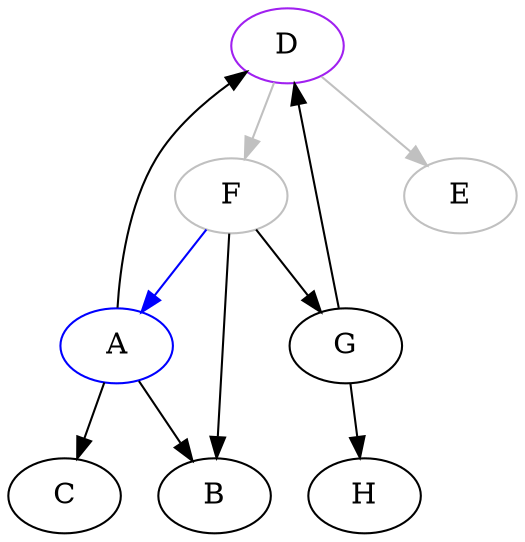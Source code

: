 digraph {
	D [label="D", color="purple"];
	F [label="F", color="gray"];
	H [label="H"];
	A [label="A", color="blue"];
	E [label="E", color="gray"];
	G [label="G"];
	C [label="C"];
	B [label="B"];
	
	A -> C;
	A -> B;
	D -> E [color="gray"];
	D -> F [color="gray"];
	F -> A [color="blue"];
	F -> G;
	F -> B;
	A -> D;
	G -> H;
	G -> D;
}